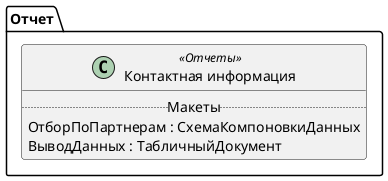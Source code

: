 ﻿@startuml КонтактнаяИнформация
'!include templates.wsd
'..\include templates.wsd
class Отчет.КонтактнаяИнформация as "Контактная информация" <<Отчеты>>
{
..Макеты..
ОтборПоПартнерам : СхемаКомпоновкиДанных
ВыводДанных : ТабличныйДокумент
}
@enduml

